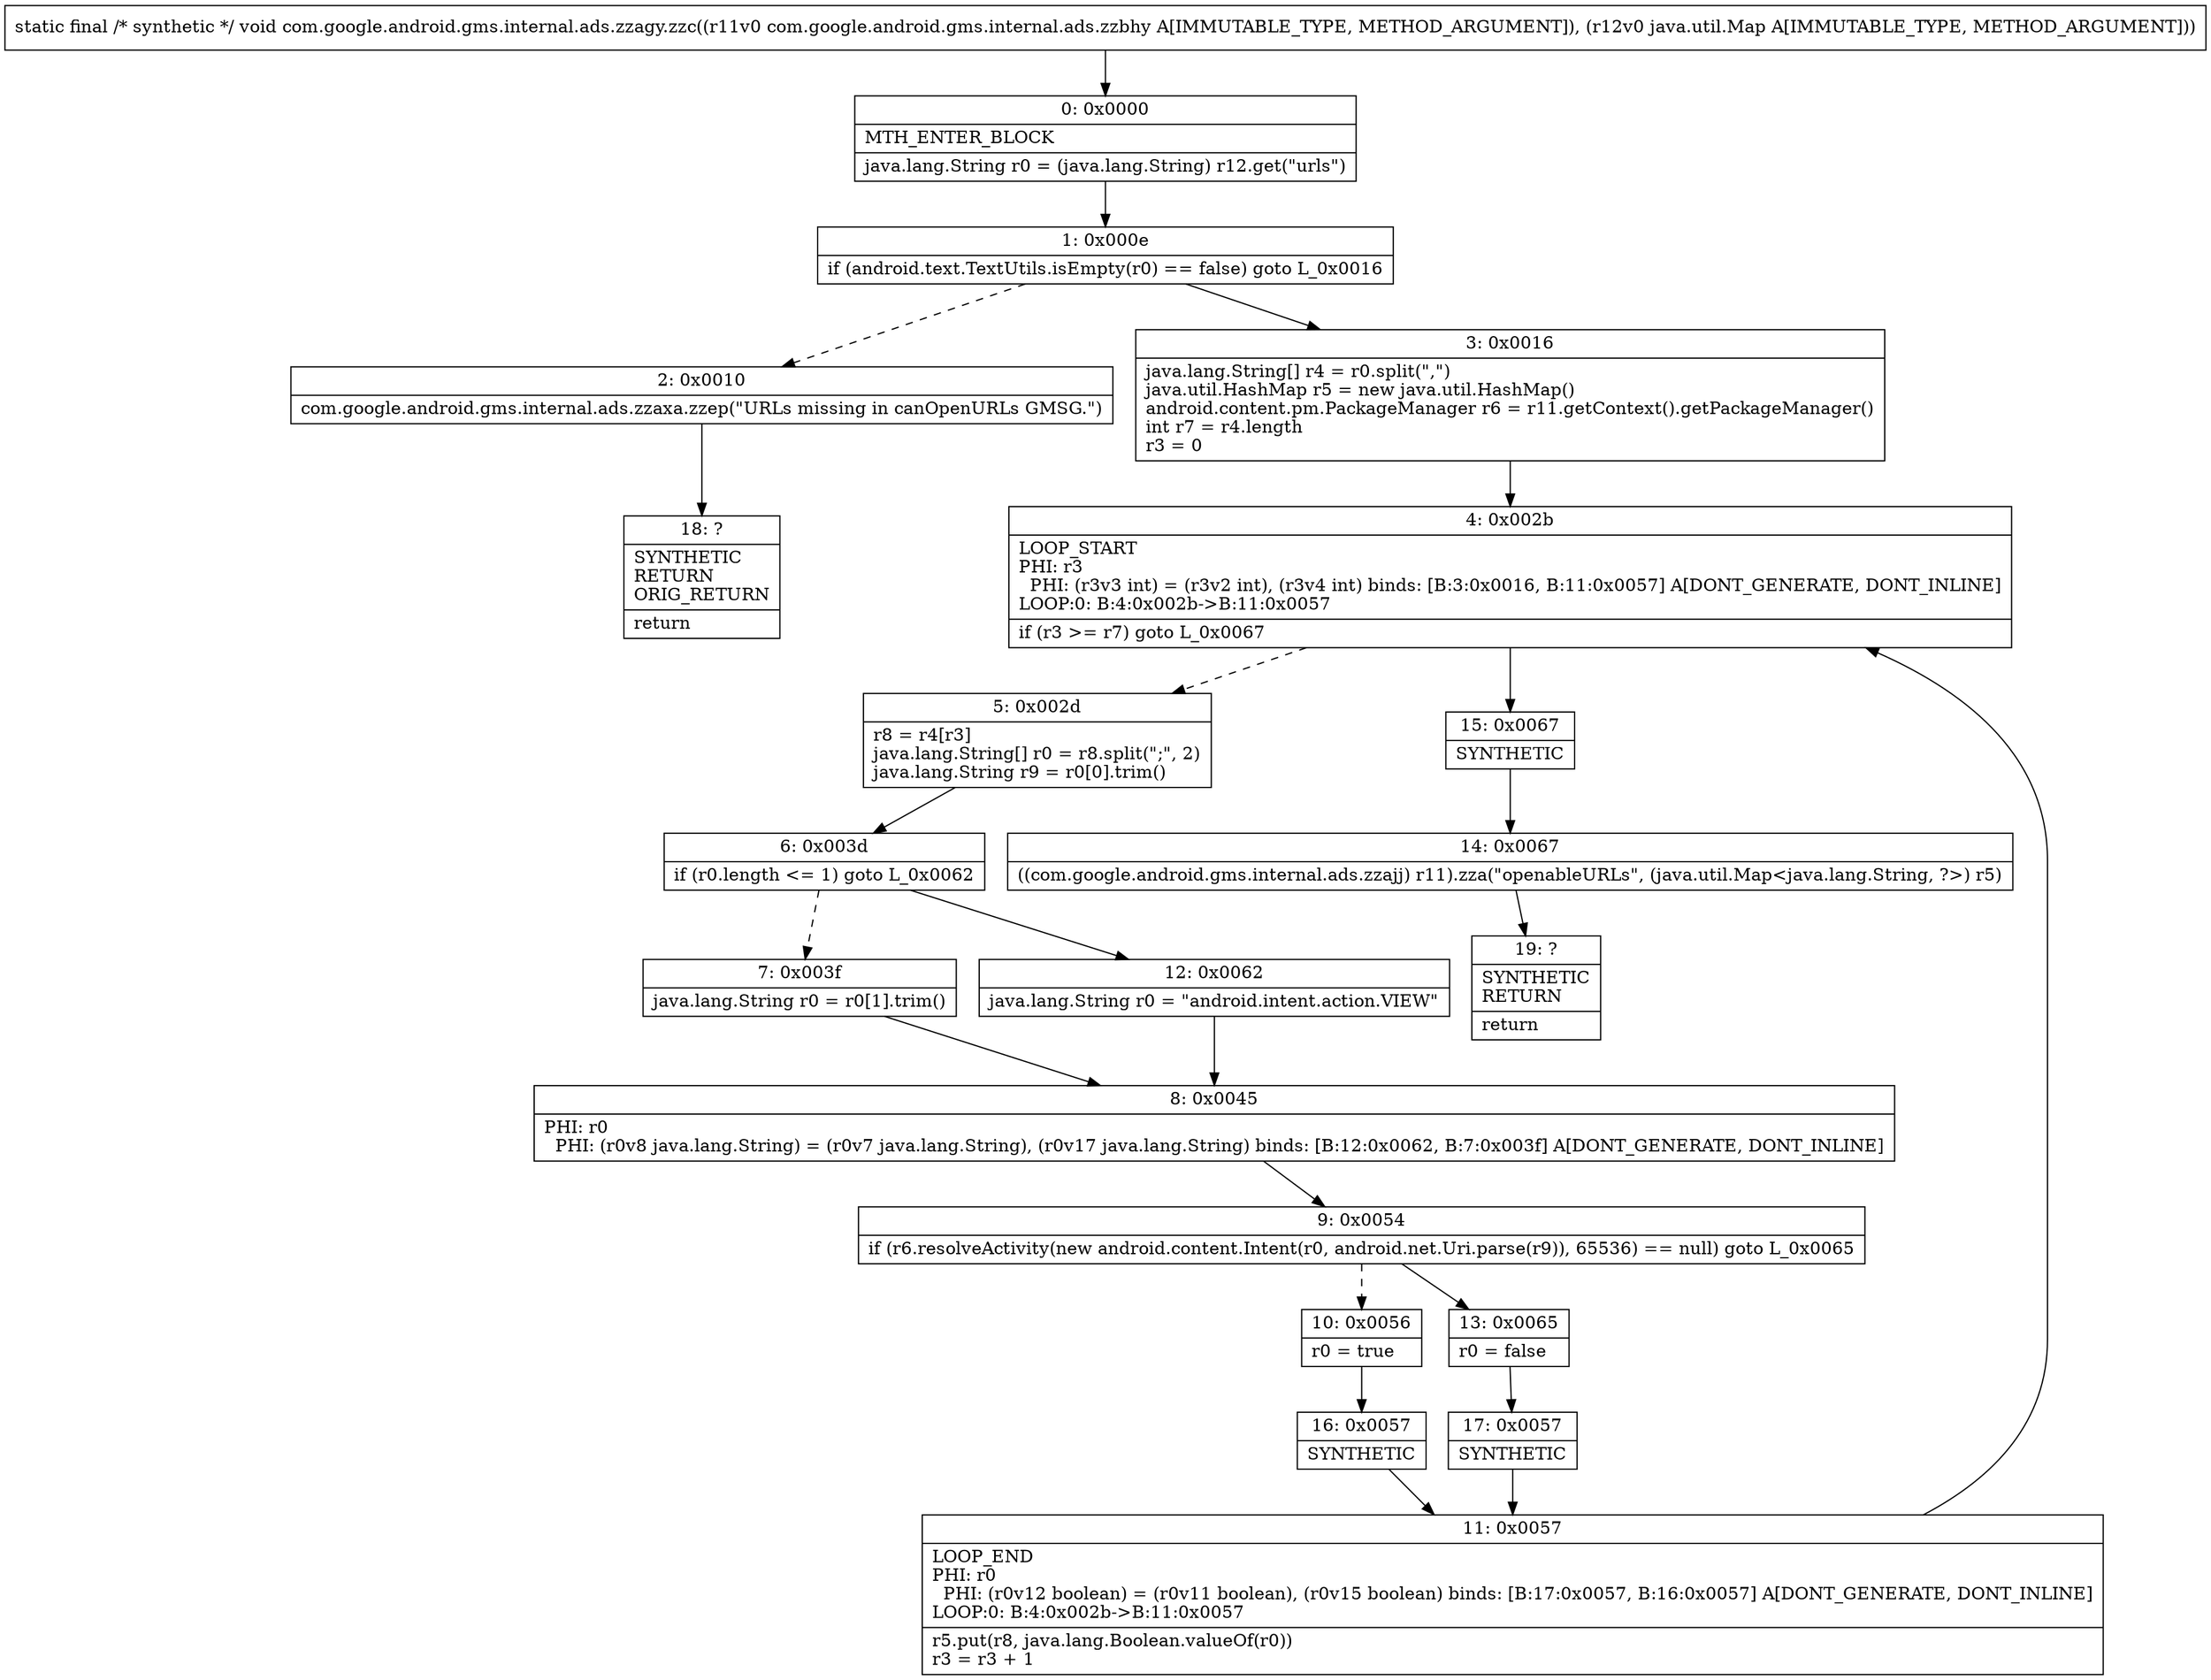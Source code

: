 digraph "CFG forcom.google.android.gms.internal.ads.zzagy.zzc(Lcom\/google\/android\/gms\/internal\/ads\/zzbhy;Ljava\/util\/Map;)V" {
Node_0 [shape=record,label="{0\:\ 0x0000|MTH_ENTER_BLOCK\l|java.lang.String r0 = (java.lang.String) r12.get(\"urls\")\l}"];
Node_1 [shape=record,label="{1\:\ 0x000e|if (android.text.TextUtils.isEmpty(r0) == false) goto L_0x0016\l}"];
Node_2 [shape=record,label="{2\:\ 0x0010|com.google.android.gms.internal.ads.zzaxa.zzep(\"URLs missing in canOpenURLs GMSG.\")\l}"];
Node_3 [shape=record,label="{3\:\ 0x0016|java.lang.String[] r4 = r0.split(\",\")\ljava.util.HashMap r5 = new java.util.HashMap()\landroid.content.pm.PackageManager r6 = r11.getContext().getPackageManager()\lint r7 = r4.length\lr3 = 0\l}"];
Node_4 [shape=record,label="{4\:\ 0x002b|LOOP_START\lPHI: r3 \l  PHI: (r3v3 int) = (r3v2 int), (r3v4 int) binds: [B:3:0x0016, B:11:0x0057] A[DONT_GENERATE, DONT_INLINE]\lLOOP:0: B:4:0x002b\-\>B:11:0x0057\l|if (r3 \>= r7) goto L_0x0067\l}"];
Node_5 [shape=record,label="{5\:\ 0x002d|r8 = r4[r3]\ljava.lang.String[] r0 = r8.split(\";\", 2)\ljava.lang.String r9 = r0[0].trim()\l}"];
Node_6 [shape=record,label="{6\:\ 0x003d|if (r0.length \<= 1) goto L_0x0062\l}"];
Node_7 [shape=record,label="{7\:\ 0x003f|java.lang.String r0 = r0[1].trim()\l}"];
Node_8 [shape=record,label="{8\:\ 0x0045|PHI: r0 \l  PHI: (r0v8 java.lang.String) = (r0v7 java.lang.String), (r0v17 java.lang.String) binds: [B:12:0x0062, B:7:0x003f] A[DONT_GENERATE, DONT_INLINE]\l}"];
Node_9 [shape=record,label="{9\:\ 0x0054|if (r6.resolveActivity(new android.content.Intent(r0, android.net.Uri.parse(r9)), 65536) == null) goto L_0x0065\l}"];
Node_10 [shape=record,label="{10\:\ 0x0056|r0 = true\l}"];
Node_11 [shape=record,label="{11\:\ 0x0057|LOOP_END\lPHI: r0 \l  PHI: (r0v12 boolean) = (r0v11 boolean), (r0v15 boolean) binds: [B:17:0x0057, B:16:0x0057] A[DONT_GENERATE, DONT_INLINE]\lLOOP:0: B:4:0x002b\-\>B:11:0x0057\l|r5.put(r8, java.lang.Boolean.valueOf(r0))\lr3 = r3 + 1\l}"];
Node_12 [shape=record,label="{12\:\ 0x0062|java.lang.String r0 = \"android.intent.action.VIEW\"\l}"];
Node_13 [shape=record,label="{13\:\ 0x0065|r0 = false\l}"];
Node_14 [shape=record,label="{14\:\ 0x0067|((com.google.android.gms.internal.ads.zzajj) r11).zza(\"openableURLs\", (java.util.Map\<java.lang.String, ?\>) r5)\l}"];
Node_15 [shape=record,label="{15\:\ 0x0067|SYNTHETIC\l}"];
Node_16 [shape=record,label="{16\:\ 0x0057|SYNTHETIC\l}"];
Node_17 [shape=record,label="{17\:\ 0x0057|SYNTHETIC\l}"];
Node_18 [shape=record,label="{18\:\ ?|SYNTHETIC\lRETURN\lORIG_RETURN\l|return\l}"];
Node_19 [shape=record,label="{19\:\ ?|SYNTHETIC\lRETURN\l|return\l}"];
MethodNode[shape=record,label="{static final \/* synthetic *\/ void com.google.android.gms.internal.ads.zzagy.zzc((r11v0 com.google.android.gms.internal.ads.zzbhy A[IMMUTABLE_TYPE, METHOD_ARGUMENT]), (r12v0 java.util.Map A[IMMUTABLE_TYPE, METHOD_ARGUMENT])) }"];
MethodNode -> Node_0;
Node_0 -> Node_1;
Node_1 -> Node_2[style=dashed];
Node_1 -> Node_3;
Node_2 -> Node_18;
Node_3 -> Node_4;
Node_4 -> Node_5[style=dashed];
Node_4 -> Node_15;
Node_5 -> Node_6;
Node_6 -> Node_7[style=dashed];
Node_6 -> Node_12;
Node_7 -> Node_8;
Node_8 -> Node_9;
Node_9 -> Node_10[style=dashed];
Node_9 -> Node_13;
Node_10 -> Node_16;
Node_11 -> Node_4;
Node_12 -> Node_8;
Node_13 -> Node_17;
Node_14 -> Node_19;
Node_15 -> Node_14;
Node_16 -> Node_11;
Node_17 -> Node_11;
}

